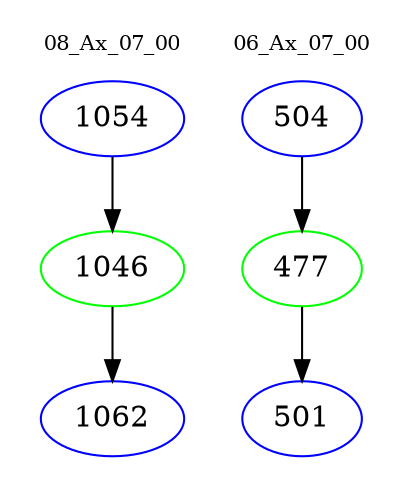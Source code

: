 digraph{
subgraph cluster_0 {
color = white
label = "08_Ax_07_00";
fontsize=10;
T0_1054 [label="1054", color="blue"]
T0_1054 -> T0_1046 [color="black"]
T0_1046 [label="1046", color="green"]
T0_1046 -> T0_1062 [color="black"]
T0_1062 [label="1062", color="blue"]
}
subgraph cluster_1 {
color = white
label = "06_Ax_07_00";
fontsize=10;
T1_504 [label="504", color="blue"]
T1_504 -> T1_477 [color="black"]
T1_477 [label="477", color="green"]
T1_477 -> T1_501 [color="black"]
T1_501 [label="501", color="blue"]
}
}
